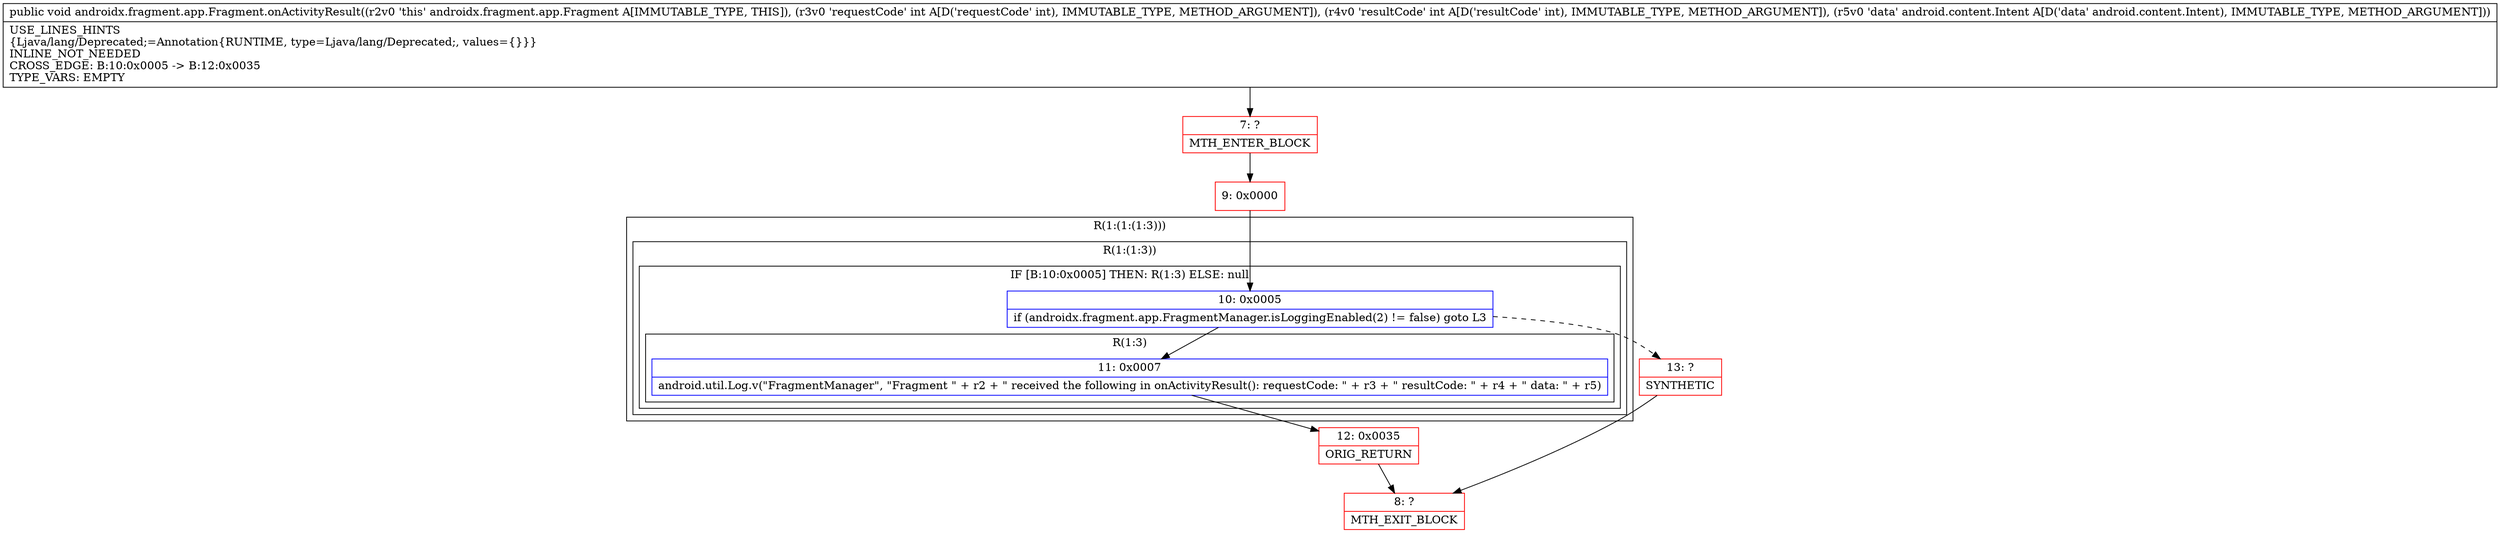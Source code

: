 digraph "CFG forandroidx.fragment.app.Fragment.onActivityResult(IILandroid\/content\/Intent;)V" {
subgraph cluster_Region_704384670 {
label = "R(1:(1:(1:3)))";
node [shape=record,color=blue];
subgraph cluster_Region_1976233203 {
label = "R(1:(1:3))";
node [shape=record,color=blue];
subgraph cluster_IfRegion_552096377 {
label = "IF [B:10:0x0005] THEN: R(1:3) ELSE: null";
node [shape=record,color=blue];
Node_10 [shape=record,label="{10\:\ 0x0005|if (androidx.fragment.app.FragmentManager.isLoggingEnabled(2) != false) goto L3\l}"];
subgraph cluster_Region_690112342 {
label = "R(1:3)";
node [shape=record,color=blue];
Node_11 [shape=record,label="{11\:\ 0x0007|android.util.Log.v(\"FragmentManager\", \"Fragment \" + r2 + \" received the following in onActivityResult(): requestCode: \" + r3 + \" resultCode: \" + r4 + \" data: \" + r5)\l}"];
}
}
}
}
Node_7 [shape=record,color=red,label="{7\:\ ?|MTH_ENTER_BLOCK\l}"];
Node_9 [shape=record,color=red,label="{9\:\ 0x0000}"];
Node_12 [shape=record,color=red,label="{12\:\ 0x0035|ORIG_RETURN\l}"];
Node_8 [shape=record,color=red,label="{8\:\ ?|MTH_EXIT_BLOCK\l}"];
Node_13 [shape=record,color=red,label="{13\:\ ?|SYNTHETIC\l}"];
MethodNode[shape=record,label="{public void androidx.fragment.app.Fragment.onActivityResult((r2v0 'this' androidx.fragment.app.Fragment A[IMMUTABLE_TYPE, THIS]), (r3v0 'requestCode' int A[D('requestCode' int), IMMUTABLE_TYPE, METHOD_ARGUMENT]), (r4v0 'resultCode' int A[D('resultCode' int), IMMUTABLE_TYPE, METHOD_ARGUMENT]), (r5v0 'data' android.content.Intent A[D('data' android.content.Intent), IMMUTABLE_TYPE, METHOD_ARGUMENT]))  | USE_LINES_HINTS\l\{Ljava\/lang\/Deprecated;=Annotation\{RUNTIME, type=Ljava\/lang\/Deprecated;, values=\{\}\}\}\lINLINE_NOT_NEEDED\lCROSS_EDGE: B:10:0x0005 \-\> B:12:0x0035\lTYPE_VARS: EMPTY\l}"];
MethodNode -> Node_7;Node_10 -> Node_11;
Node_10 -> Node_13[style=dashed];
Node_11 -> Node_12;
Node_7 -> Node_9;
Node_9 -> Node_10;
Node_12 -> Node_8;
Node_13 -> Node_8;
}

